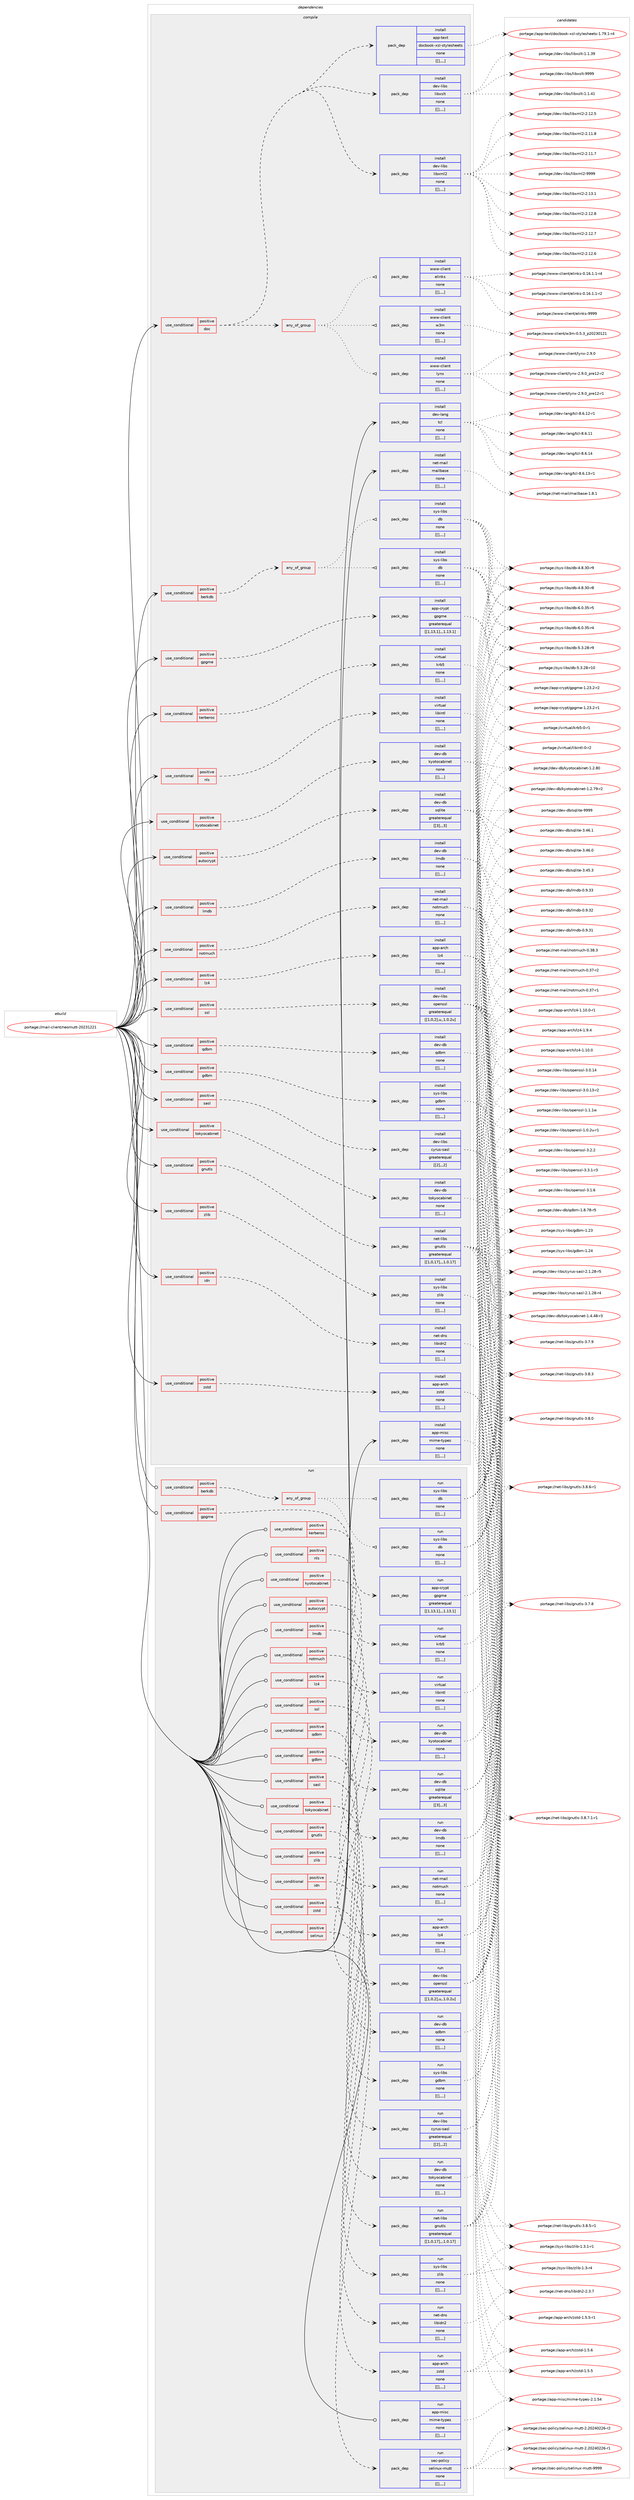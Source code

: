 digraph prolog {

# *************
# Graph options
# *************

newrank=true;
concentrate=true;
compound=true;
graph [rankdir=LR,fontname=Helvetica,fontsize=10,ranksep=1.5];#, ranksep=2.5, nodesep=0.2];
edge  [arrowhead=vee];
node  [fontname=Helvetica,fontsize=10];

# **********
# The ebuild
# **********

subgraph cluster_leftcol {
color=gray;
label=<<i>ebuild</i>>;
id [label="portage://mail-client/neomutt-20231221", color=red, width=4, href="../mail-client/neomutt-20231221.svg"];
}

# ****************
# The dependencies
# ****************

subgraph cluster_midcol {
color=gray;
label=<<i>dependencies</i>>;
subgraph cluster_compile {
fillcolor="#eeeeee";
style=filled;
label=<<i>compile</i>>;
subgraph cond72073 {
dependency290418 [label=<<TABLE BORDER="0" CELLBORDER="1" CELLSPACING="0" CELLPADDING="4"><TR><TD ROWSPAN="3" CELLPADDING="10">use_conditional</TD></TR><TR><TD>positive</TD></TR><TR><TD>autocrypt</TD></TR></TABLE>>, shape=none, color=red];
subgraph pack215955 {
dependency290419 [label=<<TABLE BORDER="0" CELLBORDER="1" CELLSPACING="0" CELLPADDING="4" WIDTH="220"><TR><TD ROWSPAN="6" CELLPADDING="30">pack_dep</TD></TR><TR><TD WIDTH="110">install</TD></TR><TR><TD>dev-db</TD></TR><TR><TD>sqlite</TD></TR><TR><TD>greaterequal</TD></TR><TR><TD>[[3],,,3]</TD></TR></TABLE>>, shape=none, color=blue];
}
dependency290418:e -> dependency290419:w [weight=20,style="dashed",arrowhead="vee"];
}
id:e -> dependency290418:w [weight=20,style="solid",arrowhead="vee"];
subgraph cond72074 {
dependency290420 [label=<<TABLE BORDER="0" CELLBORDER="1" CELLSPACING="0" CELLPADDING="4"><TR><TD ROWSPAN="3" CELLPADDING="10">use_conditional</TD></TR><TR><TD>positive</TD></TR><TR><TD>berkdb</TD></TR></TABLE>>, shape=none, color=red];
subgraph any2228 {
dependency290421 [label=<<TABLE BORDER="0" CELLBORDER="1" CELLSPACING="0" CELLPADDING="4"><TR><TD CELLPADDING="10">any_of_group</TD></TR></TABLE>>, shape=none, color=red];subgraph pack215956 {
dependency290422 [label=<<TABLE BORDER="0" CELLBORDER="1" CELLSPACING="0" CELLPADDING="4" WIDTH="220"><TR><TD ROWSPAN="6" CELLPADDING="30">pack_dep</TD></TR><TR><TD WIDTH="110">install</TD></TR><TR><TD>sys-libs</TD></TR><TR><TD>db</TD></TR><TR><TD>none</TD></TR><TR><TD>[[],,,,]</TD></TR></TABLE>>, shape=none, color=blue];
}
dependency290421:e -> dependency290422:w [weight=20,style="dotted",arrowhead="oinv"];
subgraph pack215957 {
dependency290423 [label=<<TABLE BORDER="0" CELLBORDER="1" CELLSPACING="0" CELLPADDING="4" WIDTH="220"><TR><TD ROWSPAN="6" CELLPADDING="30">pack_dep</TD></TR><TR><TD WIDTH="110">install</TD></TR><TR><TD>sys-libs</TD></TR><TR><TD>db</TD></TR><TR><TD>none</TD></TR><TR><TD>[[],,,,]</TD></TR></TABLE>>, shape=none, color=blue];
}
dependency290421:e -> dependency290423:w [weight=20,style="dotted",arrowhead="oinv"];
}
dependency290420:e -> dependency290421:w [weight=20,style="dashed",arrowhead="vee"];
}
id:e -> dependency290420:w [weight=20,style="solid",arrowhead="vee"];
subgraph cond72075 {
dependency290424 [label=<<TABLE BORDER="0" CELLBORDER="1" CELLSPACING="0" CELLPADDING="4"><TR><TD ROWSPAN="3" CELLPADDING="10">use_conditional</TD></TR><TR><TD>positive</TD></TR><TR><TD>doc</TD></TR></TABLE>>, shape=none, color=red];
subgraph pack215958 {
dependency290425 [label=<<TABLE BORDER="0" CELLBORDER="1" CELLSPACING="0" CELLPADDING="4" WIDTH="220"><TR><TD ROWSPAN="6" CELLPADDING="30">pack_dep</TD></TR><TR><TD WIDTH="110">install</TD></TR><TR><TD>dev-libs</TD></TR><TR><TD>libxml2</TD></TR><TR><TD>none</TD></TR><TR><TD>[[],,,,]</TD></TR></TABLE>>, shape=none, color=blue];
}
dependency290424:e -> dependency290425:w [weight=20,style="dashed",arrowhead="vee"];
subgraph pack215959 {
dependency290426 [label=<<TABLE BORDER="0" CELLBORDER="1" CELLSPACING="0" CELLPADDING="4" WIDTH="220"><TR><TD ROWSPAN="6" CELLPADDING="30">pack_dep</TD></TR><TR><TD WIDTH="110">install</TD></TR><TR><TD>dev-libs</TD></TR><TR><TD>libxslt</TD></TR><TR><TD>none</TD></TR><TR><TD>[[],,,,]</TD></TR></TABLE>>, shape=none, color=blue];
}
dependency290424:e -> dependency290426:w [weight=20,style="dashed",arrowhead="vee"];
subgraph pack215960 {
dependency290427 [label=<<TABLE BORDER="0" CELLBORDER="1" CELLSPACING="0" CELLPADDING="4" WIDTH="220"><TR><TD ROWSPAN="6" CELLPADDING="30">pack_dep</TD></TR><TR><TD WIDTH="110">install</TD></TR><TR><TD>app-text</TD></TR><TR><TD>docbook-xsl-stylesheets</TD></TR><TR><TD>none</TD></TR><TR><TD>[[],,,,]</TD></TR></TABLE>>, shape=none, color=blue];
}
dependency290424:e -> dependency290427:w [weight=20,style="dashed",arrowhead="vee"];
subgraph any2229 {
dependency290428 [label=<<TABLE BORDER="0" CELLBORDER="1" CELLSPACING="0" CELLPADDING="4"><TR><TD CELLPADDING="10">any_of_group</TD></TR></TABLE>>, shape=none, color=red];subgraph pack215961 {
dependency290429 [label=<<TABLE BORDER="0" CELLBORDER="1" CELLSPACING="0" CELLPADDING="4" WIDTH="220"><TR><TD ROWSPAN="6" CELLPADDING="30">pack_dep</TD></TR><TR><TD WIDTH="110">install</TD></TR><TR><TD>www-client</TD></TR><TR><TD>lynx</TD></TR><TR><TD>none</TD></TR><TR><TD>[[],,,,]</TD></TR></TABLE>>, shape=none, color=blue];
}
dependency290428:e -> dependency290429:w [weight=20,style="dotted",arrowhead="oinv"];
subgraph pack215962 {
dependency290430 [label=<<TABLE BORDER="0" CELLBORDER="1" CELLSPACING="0" CELLPADDING="4" WIDTH="220"><TR><TD ROWSPAN="6" CELLPADDING="30">pack_dep</TD></TR><TR><TD WIDTH="110">install</TD></TR><TR><TD>www-client</TD></TR><TR><TD>w3m</TD></TR><TR><TD>none</TD></TR><TR><TD>[[],,,,]</TD></TR></TABLE>>, shape=none, color=blue];
}
dependency290428:e -> dependency290430:w [weight=20,style="dotted",arrowhead="oinv"];
subgraph pack215963 {
dependency290431 [label=<<TABLE BORDER="0" CELLBORDER="1" CELLSPACING="0" CELLPADDING="4" WIDTH="220"><TR><TD ROWSPAN="6" CELLPADDING="30">pack_dep</TD></TR><TR><TD WIDTH="110">install</TD></TR><TR><TD>www-client</TD></TR><TR><TD>elinks</TD></TR><TR><TD>none</TD></TR><TR><TD>[[],,,,]</TD></TR></TABLE>>, shape=none, color=blue];
}
dependency290428:e -> dependency290431:w [weight=20,style="dotted",arrowhead="oinv"];
}
dependency290424:e -> dependency290428:w [weight=20,style="dashed",arrowhead="vee"];
}
id:e -> dependency290424:w [weight=20,style="solid",arrowhead="vee"];
subgraph cond72076 {
dependency290432 [label=<<TABLE BORDER="0" CELLBORDER="1" CELLSPACING="0" CELLPADDING="4"><TR><TD ROWSPAN="3" CELLPADDING="10">use_conditional</TD></TR><TR><TD>positive</TD></TR><TR><TD>gdbm</TD></TR></TABLE>>, shape=none, color=red];
subgraph pack215964 {
dependency290433 [label=<<TABLE BORDER="0" CELLBORDER="1" CELLSPACING="0" CELLPADDING="4" WIDTH="220"><TR><TD ROWSPAN="6" CELLPADDING="30">pack_dep</TD></TR><TR><TD WIDTH="110">install</TD></TR><TR><TD>sys-libs</TD></TR><TR><TD>gdbm</TD></TR><TR><TD>none</TD></TR><TR><TD>[[],,,,]</TD></TR></TABLE>>, shape=none, color=blue];
}
dependency290432:e -> dependency290433:w [weight=20,style="dashed",arrowhead="vee"];
}
id:e -> dependency290432:w [weight=20,style="solid",arrowhead="vee"];
subgraph cond72077 {
dependency290434 [label=<<TABLE BORDER="0" CELLBORDER="1" CELLSPACING="0" CELLPADDING="4"><TR><TD ROWSPAN="3" CELLPADDING="10">use_conditional</TD></TR><TR><TD>positive</TD></TR><TR><TD>gnutls</TD></TR></TABLE>>, shape=none, color=red];
subgraph pack215965 {
dependency290435 [label=<<TABLE BORDER="0" CELLBORDER="1" CELLSPACING="0" CELLPADDING="4" WIDTH="220"><TR><TD ROWSPAN="6" CELLPADDING="30">pack_dep</TD></TR><TR><TD WIDTH="110">install</TD></TR><TR><TD>net-libs</TD></TR><TR><TD>gnutls</TD></TR><TR><TD>greaterequal</TD></TR><TR><TD>[[1,0,17],,,1.0.17]</TD></TR></TABLE>>, shape=none, color=blue];
}
dependency290434:e -> dependency290435:w [weight=20,style="dashed",arrowhead="vee"];
}
id:e -> dependency290434:w [weight=20,style="solid",arrowhead="vee"];
subgraph cond72078 {
dependency290436 [label=<<TABLE BORDER="0" CELLBORDER="1" CELLSPACING="0" CELLPADDING="4"><TR><TD ROWSPAN="3" CELLPADDING="10">use_conditional</TD></TR><TR><TD>positive</TD></TR><TR><TD>gpgme</TD></TR></TABLE>>, shape=none, color=red];
subgraph pack215966 {
dependency290437 [label=<<TABLE BORDER="0" CELLBORDER="1" CELLSPACING="0" CELLPADDING="4" WIDTH="220"><TR><TD ROWSPAN="6" CELLPADDING="30">pack_dep</TD></TR><TR><TD WIDTH="110">install</TD></TR><TR><TD>app-crypt</TD></TR><TR><TD>gpgme</TD></TR><TR><TD>greaterequal</TD></TR><TR><TD>[[1,13,1],,,1.13.1]</TD></TR></TABLE>>, shape=none, color=blue];
}
dependency290436:e -> dependency290437:w [weight=20,style="dashed",arrowhead="vee"];
}
id:e -> dependency290436:w [weight=20,style="solid",arrowhead="vee"];
subgraph cond72079 {
dependency290438 [label=<<TABLE BORDER="0" CELLBORDER="1" CELLSPACING="0" CELLPADDING="4"><TR><TD ROWSPAN="3" CELLPADDING="10">use_conditional</TD></TR><TR><TD>positive</TD></TR><TR><TD>idn</TD></TR></TABLE>>, shape=none, color=red];
subgraph pack215967 {
dependency290439 [label=<<TABLE BORDER="0" CELLBORDER="1" CELLSPACING="0" CELLPADDING="4" WIDTH="220"><TR><TD ROWSPAN="6" CELLPADDING="30">pack_dep</TD></TR><TR><TD WIDTH="110">install</TD></TR><TR><TD>net-dns</TD></TR><TR><TD>libidn2</TD></TR><TR><TD>none</TD></TR><TR><TD>[[],,,,]</TD></TR></TABLE>>, shape=none, color=blue];
}
dependency290438:e -> dependency290439:w [weight=20,style="dashed",arrowhead="vee"];
}
id:e -> dependency290438:w [weight=20,style="solid",arrowhead="vee"];
subgraph cond72080 {
dependency290440 [label=<<TABLE BORDER="0" CELLBORDER="1" CELLSPACING="0" CELLPADDING="4"><TR><TD ROWSPAN="3" CELLPADDING="10">use_conditional</TD></TR><TR><TD>positive</TD></TR><TR><TD>kerberos</TD></TR></TABLE>>, shape=none, color=red];
subgraph pack215968 {
dependency290441 [label=<<TABLE BORDER="0" CELLBORDER="1" CELLSPACING="0" CELLPADDING="4" WIDTH="220"><TR><TD ROWSPAN="6" CELLPADDING="30">pack_dep</TD></TR><TR><TD WIDTH="110">install</TD></TR><TR><TD>virtual</TD></TR><TR><TD>krb5</TD></TR><TR><TD>none</TD></TR><TR><TD>[[],,,,]</TD></TR></TABLE>>, shape=none, color=blue];
}
dependency290440:e -> dependency290441:w [weight=20,style="dashed",arrowhead="vee"];
}
id:e -> dependency290440:w [weight=20,style="solid",arrowhead="vee"];
subgraph cond72081 {
dependency290442 [label=<<TABLE BORDER="0" CELLBORDER="1" CELLSPACING="0" CELLPADDING="4"><TR><TD ROWSPAN="3" CELLPADDING="10">use_conditional</TD></TR><TR><TD>positive</TD></TR><TR><TD>kyotocabinet</TD></TR></TABLE>>, shape=none, color=red];
subgraph pack215969 {
dependency290443 [label=<<TABLE BORDER="0" CELLBORDER="1" CELLSPACING="0" CELLPADDING="4" WIDTH="220"><TR><TD ROWSPAN="6" CELLPADDING="30">pack_dep</TD></TR><TR><TD WIDTH="110">install</TD></TR><TR><TD>dev-db</TD></TR><TR><TD>kyotocabinet</TD></TR><TR><TD>none</TD></TR><TR><TD>[[],,,,]</TD></TR></TABLE>>, shape=none, color=blue];
}
dependency290442:e -> dependency290443:w [weight=20,style="dashed",arrowhead="vee"];
}
id:e -> dependency290442:w [weight=20,style="solid",arrowhead="vee"];
subgraph cond72082 {
dependency290444 [label=<<TABLE BORDER="0" CELLBORDER="1" CELLSPACING="0" CELLPADDING="4"><TR><TD ROWSPAN="3" CELLPADDING="10">use_conditional</TD></TR><TR><TD>positive</TD></TR><TR><TD>lmdb</TD></TR></TABLE>>, shape=none, color=red];
subgraph pack215970 {
dependency290445 [label=<<TABLE BORDER="0" CELLBORDER="1" CELLSPACING="0" CELLPADDING="4" WIDTH="220"><TR><TD ROWSPAN="6" CELLPADDING="30">pack_dep</TD></TR><TR><TD WIDTH="110">install</TD></TR><TR><TD>dev-db</TD></TR><TR><TD>lmdb</TD></TR><TR><TD>none</TD></TR><TR><TD>[[],,,,]</TD></TR></TABLE>>, shape=none, color=blue];
}
dependency290444:e -> dependency290445:w [weight=20,style="dashed",arrowhead="vee"];
}
id:e -> dependency290444:w [weight=20,style="solid",arrowhead="vee"];
subgraph cond72083 {
dependency290446 [label=<<TABLE BORDER="0" CELLBORDER="1" CELLSPACING="0" CELLPADDING="4"><TR><TD ROWSPAN="3" CELLPADDING="10">use_conditional</TD></TR><TR><TD>positive</TD></TR><TR><TD>lz4</TD></TR></TABLE>>, shape=none, color=red];
subgraph pack215971 {
dependency290447 [label=<<TABLE BORDER="0" CELLBORDER="1" CELLSPACING="0" CELLPADDING="4" WIDTH="220"><TR><TD ROWSPAN="6" CELLPADDING="30">pack_dep</TD></TR><TR><TD WIDTH="110">install</TD></TR><TR><TD>app-arch</TD></TR><TR><TD>lz4</TD></TR><TR><TD>none</TD></TR><TR><TD>[[],,,,]</TD></TR></TABLE>>, shape=none, color=blue];
}
dependency290446:e -> dependency290447:w [weight=20,style="dashed",arrowhead="vee"];
}
id:e -> dependency290446:w [weight=20,style="solid",arrowhead="vee"];
subgraph cond72084 {
dependency290448 [label=<<TABLE BORDER="0" CELLBORDER="1" CELLSPACING="0" CELLPADDING="4"><TR><TD ROWSPAN="3" CELLPADDING="10">use_conditional</TD></TR><TR><TD>positive</TD></TR><TR><TD>nls</TD></TR></TABLE>>, shape=none, color=red];
subgraph pack215972 {
dependency290449 [label=<<TABLE BORDER="0" CELLBORDER="1" CELLSPACING="0" CELLPADDING="4" WIDTH="220"><TR><TD ROWSPAN="6" CELLPADDING="30">pack_dep</TD></TR><TR><TD WIDTH="110">install</TD></TR><TR><TD>virtual</TD></TR><TR><TD>libintl</TD></TR><TR><TD>none</TD></TR><TR><TD>[[],,,,]</TD></TR></TABLE>>, shape=none, color=blue];
}
dependency290448:e -> dependency290449:w [weight=20,style="dashed",arrowhead="vee"];
}
id:e -> dependency290448:w [weight=20,style="solid",arrowhead="vee"];
subgraph cond72085 {
dependency290450 [label=<<TABLE BORDER="0" CELLBORDER="1" CELLSPACING="0" CELLPADDING="4"><TR><TD ROWSPAN="3" CELLPADDING="10">use_conditional</TD></TR><TR><TD>positive</TD></TR><TR><TD>notmuch</TD></TR></TABLE>>, shape=none, color=red];
subgraph pack215973 {
dependency290451 [label=<<TABLE BORDER="0" CELLBORDER="1" CELLSPACING="0" CELLPADDING="4" WIDTH="220"><TR><TD ROWSPAN="6" CELLPADDING="30">pack_dep</TD></TR><TR><TD WIDTH="110">install</TD></TR><TR><TD>net-mail</TD></TR><TR><TD>notmuch</TD></TR><TR><TD>none</TD></TR><TR><TD>[[],,,,]</TD></TR></TABLE>>, shape=none, color=blue];
}
dependency290450:e -> dependency290451:w [weight=20,style="dashed",arrowhead="vee"];
}
id:e -> dependency290450:w [weight=20,style="solid",arrowhead="vee"];
subgraph cond72086 {
dependency290452 [label=<<TABLE BORDER="0" CELLBORDER="1" CELLSPACING="0" CELLPADDING="4"><TR><TD ROWSPAN="3" CELLPADDING="10">use_conditional</TD></TR><TR><TD>positive</TD></TR><TR><TD>qdbm</TD></TR></TABLE>>, shape=none, color=red];
subgraph pack215974 {
dependency290453 [label=<<TABLE BORDER="0" CELLBORDER="1" CELLSPACING="0" CELLPADDING="4" WIDTH="220"><TR><TD ROWSPAN="6" CELLPADDING="30">pack_dep</TD></TR><TR><TD WIDTH="110">install</TD></TR><TR><TD>dev-db</TD></TR><TR><TD>qdbm</TD></TR><TR><TD>none</TD></TR><TR><TD>[[],,,,]</TD></TR></TABLE>>, shape=none, color=blue];
}
dependency290452:e -> dependency290453:w [weight=20,style="dashed",arrowhead="vee"];
}
id:e -> dependency290452:w [weight=20,style="solid",arrowhead="vee"];
subgraph cond72087 {
dependency290454 [label=<<TABLE BORDER="0" CELLBORDER="1" CELLSPACING="0" CELLPADDING="4"><TR><TD ROWSPAN="3" CELLPADDING="10">use_conditional</TD></TR><TR><TD>positive</TD></TR><TR><TD>sasl</TD></TR></TABLE>>, shape=none, color=red];
subgraph pack215975 {
dependency290455 [label=<<TABLE BORDER="0" CELLBORDER="1" CELLSPACING="0" CELLPADDING="4" WIDTH="220"><TR><TD ROWSPAN="6" CELLPADDING="30">pack_dep</TD></TR><TR><TD WIDTH="110">install</TD></TR><TR><TD>dev-libs</TD></TR><TR><TD>cyrus-sasl</TD></TR><TR><TD>greaterequal</TD></TR><TR><TD>[[2],,,2]</TD></TR></TABLE>>, shape=none, color=blue];
}
dependency290454:e -> dependency290455:w [weight=20,style="dashed",arrowhead="vee"];
}
id:e -> dependency290454:w [weight=20,style="solid",arrowhead="vee"];
subgraph cond72088 {
dependency290456 [label=<<TABLE BORDER="0" CELLBORDER="1" CELLSPACING="0" CELLPADDING="4"><TR><TD ROWSPAN="3" CELLPADDING="10">use_conditional</TD></TR><TR><TD>positive</TD></TR><TR><TD>ssl</TD></TR></TABLE>>, shape=none, color=red];
subgraph pack215976 {
dependency290457 [label=<<TABLE BORDER="0" CELLBORDER="1" CELLSPACING="0" CELLPADDING="4" WIDTH="220"><TR><TD ROWSPAN="6" CELLPADDING="30">pack_dep</TD></TR><TR><TD WIDTH="110">install</TD></TR><TR><TD>dev-libs</TD></TR><TR><TD>openssl</TD></TR><TR><TD>greaterequal</TD></TR><TR><TD>[[1,0,2],u,,1.0.2u]</TD></TR></TABLE>>, shape=none, color=blue];
}
dependency290456:e -> dependency290457:w [weight=20,style="dashed",arrowhead="vee"];
}
id:e -> dependency290456:w [weight=20,style="solid",arrowhead="vee"];
subgraph cond72089 {
dependency290458 [label=<<TABLE BORDER="0" CELLBORDER="1" CELLSPACING="0" CELLPADDING="4"><TR><TD ROWSPAN="3" CELLPADDING="10">use_conditional</TD></TR><TR><TD>positive</TD></TR><TR><TD>tokyocabinet</TD></TR></TABLE>>, shape=none, color=red];
subgraph pack215977 {
dependency290459 [label=<<TABLE BORDER="0" CELLBORDER="1" CELLSPACING="0" CELLPADDING="4" WIDTH="220"><TR><TD ROWSPAN="6" CELLPADDING="30">pack_dep</TD></TR><TR><TD WIDTH="110">install</TD></TR><TR><TD>dev-db</TD></TR><TR><TD>tokyocabinet</TD></TR><TR><TD>none</TD></TR><TR><TD>[[],,,,]</TD></TR></TABLE>>, shape=none, color=blue];
}
dependency290458:e -> dependency290459:w [weight=20,style="dashed",arrowhead="vee"];
}
id:e -> dependency290458:w [weight=20,style="solid",arrowhead="vee"];
subgraph cond72090 {
dependency290460 [label=<<TABLE BORDER="0" CELLBORDER="1" CELLSPACING="0" CELLPADDING="4"><TR><TD ROWSPAN="3" CELLPADDING="10">use_conditional</TD></TR><TR><TD>positive</TD></TR><TR><TD>zlib</TD></TR></TABLE>>, shape=none, color=red];
subgraph pack215978 {
dependency290461 [label=<<TABLE BORDER="0" CELLBORDER="1" CELLSPACING="0" CELLPADDING="4" WIDTH="220"><TR><TD ROWSPAN="6" CELLPADDING="30">pack_dep</TD></TR><TR><TD WIDTH="110">install</TD></TR><TR><TD>sys-libs</TD></TR><TR><TD>zlib</TD></TR><TR><TD>none</TD></TR><TR><TD>[[],,,,]</TD></TR></TABLE>>, shape=none, color=blue];
}
dependency290460:e -> dependency290461:w [weight=20,style="dashed",arrowhead="vee"];
}
id:e -> dependency290460:w [weight=20,style="solid",arrowhead="vee"];
subgraph cond72091 {
dependency290462 [label=<<TABLE BORDER="0" CELLBORDER="1" CELLSPACING="0" CELLPADDING="4"><TR><TD ROWSPAN="3" CELLPADDING="10">use_conditional</TD></TR><TR><TD>positive</TD></TR><TR><TD>zstd</TD></TR></TABLE>>, shape=none, color=red];
subgraph pack215979 {
dependency290463 [label=<<TABLE BORDER="0" CELLBORDER="1" CELLSPACING="0" CELLPADDING="4" WIDTH="220"><TR><TD ROWSPAN="6" CELLPADDING="30">pack_dep</TD></TR><TR><TD WIDTH="110">install</TD></TR><TR><TD>app-arch</TD></TR><TR><TD>zstd</TD></TR><TR><TD>none</TD></TR><TR><TD>[[],,,,]</TD></TR></TABLE>>, shape=none, color=blue];
}
dependency290462:e -> dependency290463:w [weight=20,style="dashed",arrowhead="vee"];
}
id:e -> dependency290462:w [weight=20,style="solid",arrowhead="vee"];
subgraph pack215980 {
dependency290464 [label=<<TABLE BORDER="0" CELLBORDER="1" CELLSPACING="0" CELLPADDING="4" WIDTH="220"><TR><TD ROWSPAN="6" CELLPADDING="30">pack_dep</TD></TR><TR><TD WIDTH="110">install</TD></TR><TR><TD>app-misc</TD></TR><TR><TD>mime-types</TD></TR><TR><TD>none</TD></TR><TR><TD>[[],,,,]</TD></TR></TABLE>>, shape=none, color=blue];
}
id:e -> dependency290464:w [weight=20,style="solid",arrowhead="vee"];
subgraph pack215981 {
dependency290465 [label=<<TABLE BORDER="0" CELLBORDER="1" CELLSPACING="0" CELLPADDING="4" WIDTH="220"><TR><TD ROWSPAN="6" CELLPADDING="30">pack_dep</TD></TR><TR><TD WIDTH="110">install</TD></TR><TR><TD>dev-lang</TD></TR><TR><TD>tcl</TD></TR><TR><TD>none</TD></TR><TR><TD>[[],,,,]</TD></TR></TABLE>>, shape=none, color=blue];
}
id:e -> dependency290465:w [weight=20,style="solid",arrowhead="vee"];
subgraph pack215982 {
dependency290466 [label=<<TABLE BORDER="0" CELLBORDER="1" CELLSPACING="0" CELLPADDING="4" WIDTH="220"><TR><TD ROWSPAN="6" CELLPADDING="30">pack_dep</TD></TR><TR><TD WIDTH="110">install</TD></TR><TR><TD>net-mail</TD></TR><TR><TD>mailbase</TD></TR><TR><TD>none</TD></TR><TR><TD>[[],,,,]</TD></TR></TABLE>>, shape=none, color=blue];
}
id:e -> dependency290466:w [weight=20,style="solid",arrowhead="vee"];
}
subgraph cluster_compileandrun {
fillcolor="#eeeeee";
style=filled;
label=<<i>compile and run</i>>;
}
subgraph cluster_run {
fillcolor="#eeeeee";
style=filled;
label=<<i>run</i>>;
subgraph cond72092 {
dependency290467 [label=<<TABLE BORDER="0" CELLBORDER="1" CELLSPACING="0" CELLPADDING="4"><TR><TD ROWSPAN="3" CELLPADDING="10">use_conditional</TD></TR><TR><TD>positive</TD></TR><TR><TD>autocrypt</TD></TR></TABLE>>, shape=none, color=red];
subgraph pack215983 {
dependency290468 [label=<<TABLE BORDER="0" CELLBORDER="1" CELLSPACING="0" CELLPADDING="4" WIDTH="220"><TR><TD ROWSPAN="6" CELLPADDING="30">pack_dep</TD></TR><TR><TD WIDTH="110">run</TD></TR><TR><TD>dev-db</TD></TR><TR><TD>sqlite</TD></TR><TR><TD>greaterequal</TD></TR><TR><TD>[[3],,,3]</TD></TR></TABLE>>, shape=none, color=blue];
}
dependency290467:e -> dependency290468:w [weight=20,style="dashed",arrowhead="vee"];
}
id:e -> dependency290467:w [weight=20,style="solid",arrowhead="odot"];
subgraph cond72093 {
dependency290469 [label=<<TABLE BORDER="0" CELLBORDER="1" CELLSPACING="0" CELLPADDING="4"><TR><TD ROWSPAN="3" CELLPADDING="10">use_conditional</TD></TR><TR><TD>positive</TD></TR><TR><TD>berkdb</TD></TR></TABLE>>, shape=none, color=red];
subgraph any2230 {
dependency290470 [label=<<TABLE BORDER="0" CELLBORDER="1" CELLSPACING="0" CELLPADDING="4"><TR><TD CELLPADDING="10">any_of_group</TD></TR></TABLE>>, shape=none, color=red];subgraph pack215984 {
dependency290471 [label=<<TABLE BORDER="0" CELLBORDER="1" CELLSPACING="0" CELLPADDING="4" WIDTH="220"><TR><TD ROWSPAN="6" CELLPADDING="30">pack_dep</TD></TR><TR><TD WIDTH="110">run</TD></TR><TR><TD>sys-libs</TD></TR><TR><TD>db</TD></TR><TR><TD>none</TD></TR><TR><TD>[[],,,,]</TD></TR></TABLE>>, shape=none, color=blue];
}
dependency290470:e -> dependency290471:w [weight=20,style="dotted",arrowhead="oinv"];
subgraph pack215985 {
dependency290472 [label=<<TABLE BORDER="0" CELLBORDER="1" CELLSPACING="0" CELLPADDING="4" WIDTH="220"><TR><TD ROWSPAN="6" CELLPADDING="30">pack_dep</TD></TR><TR><TD WIDTH="110">run</TD></TR><TR><TD>sys-libs</TD></TR><TR><TD>db</TD></TR><TR><TD>none</TD></TR><TR><TD>[[],,,,]</TD></TR></TABLE>>, shape=none, color=blue];
}
dependency290470:e -> dependency290472:w [weight=20,style="dotted",arrowhead="oinv"];
}
dependency290469:e -> dependency290470:w [weight=20,style="dashed",arrowhead="vee"];
}
id:e -> dependency290469:w [weight=20,style="solid",arrowhead="odot"];
subgraph cond72094 {
dependency290473 [label=<<TABLE BORDER="0" CELLBORDER="1" CELLSPACING="0" CELLPADDING="4"><TR><TD ROWSPAN="3" CELLPADDING="10">use_conditional</TD></TR><TR><TD>positive</TD></TR><TR><TD>gdbm</TD></TR></TABLE>>, shape=none, color=red];
subgraph pack215986 {
dependency290474 [label=<<TABLE BORDER="0" CELLBORDER="1" CELLSPACING="0" CELLPADDING="4" WIDTH="220"><TR><TD ROWSPAN="6" CELLPADDING="30">pack_dep</TD></TR><TR><TD WIDTH="110">run</TD></TR><TR><TD>sys-libs</TD></TR><TR><TD>gdbm</TD></TR><TR><TD>none</TD></TR><TR><TD>[[],,,,]</TD></TR></TABLE>>, shape=none, color=blue];
}
dependency290473:e -> dependency290474:w [weight=20,style="dashed",arrowhead="vee"];
}
id:e -> dependency290473:w [weight=20,style="solid",arrowhead="odot"];
subgraph cond72095 {
dependency290475 [label=<<TABLE BORDER="0" CELLBORDER="1" CELLSPACING="0" CELLPADDING="4"><TR><TD ROWSPAN="3" CELLPADDING="10">use_conditional</TD></TR><TR><TD>positive</TD></TR><TR><TD>gnutls</TD></TR></TABLE>>, shape=none, color=red];
subgraph pack215987 {
dependency290476 [label=<<TABLE BORDER="0" CELLBORDER="1" CELLSPACING="0" CELLPADDING="4" WIDTH="220"><TR><TD ROWSPAN="6" CELLPADDING="30">pack_dep</TD></TR><TR><TD WIDTH="110">run</TD></TR><TR><TD>net-libs</TD></TR><TR><TD>gnutls</TD></TR><TR><TD>greaterequal</TD></TR><TR><TD>[[1,0,17],,,1.0.17]</TD></TR></TABLE>>, shape=none, color=blue];
}
dependency290475:e -> dependency290476:w [weight=20,style="dashed",arrowhead="vee"];
}
id:e -> dependency290475:w [weight=20,style="solid",arrowhead="odot"];
subgraph cond72096 {
dependency290477 [label=<<TABLE BORDER="0" CELLBORDER="1" CELLSPACING="0" CELLPADDING="4"><TR><TD ROWSPAN="3" CELLPADDING="10">use_conditional</TD></TR><TR><TD>positive</TD></TR><TR><TD>gpgme</TD></TR></TABLE>>, shape=none, color=red];
subgraph pack215988 {
dependency290478 [label=<<TABLE BORDER="0" CELLBORDER="1" CELLSPACING="0" CELLPADDING="4" WIDTH="220"><TR><TD ROWSPAN="6" CELLPADDING="30">pack_dep</TD></TR><TR><TD WIDTH="110">run</TD></TR><TR><TD>app-crypt</TD></TR><TR><TD>gpgme</TD></TR><TR><TD>greaterequal</TD></TR><TR><TD>[[1,13,1],,,1.13.1]</TD></TR></TABLE>>, shape=none, color=blue];
}
dependency290477:e -> dependency290478:w [weight=20,style="dashed",arrowhead="vee"];
}
id:e -> dependency290477:w [weight=20,style="solid",arrowhead="odot"];
subgraph cond72097 {
dependency290479 [label=<<TABLE BORDER="0" CELLBORDER="1" CELLSPACING="0" CELLPADDING="4"><TR><TD ROWSPAN="3" CELLPADDING="10">use_conditional</TD></TR><TR><TD>positive</TD></TR><TR><TD>idn</TD></TR></TABLE>>, shape=none, color=red];
subgraph pack215989 {
dependency290480 [label=<<TABLE BORDER="0" CELLBORDER="1" CELLSPACING="0" CELLPADDING="4" WIDTH="220"><TR><TD ROWSPAN="6" CELLPADDING="30">pack_dep</TD></TR><TR><TD WIDTH="110">run</TD></TR><TR><TD>net-dns</TD></TR><TR><TD>libidn2</TD></TR><TR><TD>none</TD></TR><TR><TD>[[],,,,]</TD></TR></TABLE>>, shape=none, color=blue];
}
dependency290479:e -> dependency290480:w [weight=20,style="dashed",arrowhead="vee"];
}
id:e -> dependency290479:w [weight=20,style="solid",arrowhead="odot"];
subgraph cond72098 {
dependency290481 [label=<<TABLE BORDER="0" CELLBORDER="1" CELLSPACING="0" CELLPADDING="4"><TR><TD ROWSPAN="3" CELLPADDING="10">use_conditional</TD></TR><TR><TD>positive</TD></TR><TR><TD>kerberos</TD></TR></TABLE>>, shape=none, color=red];
subgraph pack215990 {
dependency290482 [label=<<TABLE BORDER="0" CELLBORDER="1" CELLSPACING="0" CELLPADDING="4" WIDTH="220"><TR><TD ROWSPAN="6" CELLPADDING="30">pack_dep</TD></TR><TR><TD WIDTH="110">run</TD></TR><TR><TD>virtual</TD></TR><TR><TD>krb5</TD></TR><TR><TD>none</TD></TR><TR><TD>[[],,,,]</TD></TR></TABLE>>, shape=none, color=blue];
}
dependency290481:e -> dependency290482:w [weight=20,style="dashed",arrowhead="vee"];
}
id:e -> dependency290481:w [weight=20,style="solid",arrowhead="odot"];
subgraph cond72099 {
dependency290483 [label=<<TABLE BORDER="0" CELLBORDER="1" CELLSPACING="0" CELLPADDING="4"><TR><TD ROWSPAN="3" CELLPADDING="10">use_conditional</TD></TR><TR><TD>positive</TD></TR><TR><TD>kyotocabinet</TD></TR></TABLE>>, shape=none, color=red];
subgraph pack215991 {
dependency290484 [label=<<TABLE BORDER="0" CELLBORDER="1" CELLSPACING="0" CELLPADDING="4" WIDTH="220"><TR><TD ROWSPAN="6" CELLPADDING="30">pack_dep</TD></TR><TR><TD WIDTH="110">run</TD></TR><TR><TD>dev-db</TD></TR><TR><TD>kyotocabinet</TD></TR><TR><TD>none</TD></TR><TR><TD>[[],,,,]</TD></TR></TABLE>>, shape=none, color=blue];
}
dependency290483:e -> dependency290484:w [weight=20,style="dashed",arrowhead="vee"];
}
id:e -> dependency290483:w [weight=20,style="solid",arrowhead="odot"];
subgraph cond72100 {
dependency290485 [label=<<TABLE BORDER="0" CELLBORDER="1" CELLSPACING="0" CELLPADDING="4"><TR><TD ROWSPAN="3" CELLPADDING="10">use_conditional</TD></TR><TR><TD>positive</TD></TR><TR><TD>lmdb</TD></TR></TABLE>>, shape=none, color=red];
subgraph pack215992 {
dependency290486 [label=<<TABLE BORDER="0" CELLBORDER="1" CELLSPACING="0" CELLPADDING="4" WIDTH="220"><TR><TD ROWSPAN="6" CELLPADDING="30">pack_dep</TD></TR><TR><TD WIDTH="110">run</TD></TR><TR><TD>dev-db</TD></TR><TR><TD>lmdb</TD></TR><TR><TD>none</TD></TR><TR><TD>[[],,,,]</TD></TR></TABLE>>, shape=none, color=blue];
}
dependency290485:e -> dependency290486:w [weight=20,style="dashed",arrowhead="vee"];
}
id:e -> dependency290485:w [weight=20,style="solid",arrowhead="odot"];
subgraph cond72101 {
dependency290487 [label=<<TABLE BORDER="0" CELLBORDER="1" CELLSPACING="0" CELLPADDING="4"><TR><TD ROWSPAN="3" CELLPADDING="10">use_conditional</TD></TR><TR><TD>positive</TD></TR><TR><TD>lz4</TD></TR></TABLE>>, shape=none, color=red];
subgraph pack215993 {
dependency290488 [label=<<TABLE BORDER="0" CELLBORDER="1" CELLSPACING="0" CELLPADDING="4" WIDTH="220"><TR><TD ROWSPAN="6" CELLPADDING="30">pack_dep</TD></TR><TR><TD WIDTH="110">run</TD></TR><TR><TD>app-arch</TD></TR><TR><TD>lz4</TD></TR><TR><TD>none</TD></TR><TR><TD>[[],,,,]</TD></TR></TABLE>>, shape=none, color=blue];
}
dependency290487:e -> dependency290488:w [weight=20,style="dashed",arrowhead="vee"];
}
id:e -> dependency290487:w [weight=20,style="solid",arrowhead="odot"];
subgraph cond72102 {
dependency290489 [label=<<TABLE BORDER="0" CELLBORDER="1" CELLSPACING="0" CELLPADDING="4"><TR><TD ROWSPAN="3" CELLPADDING="10">use_conditional</TD></TR><TR><TD>positive</TD></TR><TR><TD>nls</TD></TR></TABLE>>, shape=none, color=red];
subgraph pack215994 {
dependency290490 [label=<<TABLE BORDER="0" CELLBORDER="1" CELLSPACING="0" CELLPADDING="4" WIDTH="220"><TR><TD ROWSPAN="6" CELLPADDING="30">pack_dep</TD></TR><TR><TD WIDTH="110">run</TD></TR><TR><TD>virtual</TD></TR><TR><TD>libintl</TD></TR><TR><TD>none</TD></TR><TR><TD>[[],,,,]</TD></TR></TABLE>>, shape=none, color=blue];
}
dependency290489:e -> dependency290490:w [weight=20,style="dashed",arrowhead="vee"];
}
id:e -> dependency290489:w [weight=20,style="solid",arrowhead="odot"];
subgraph cond72103 {
dependency290491 [label=<<TABLE BORDER="0" CELLBORDER="1" CELLSPACING="0" CELLPADDING="4"><TR><TD ROWSPAN="3" CELLPADDING="10">use_conditional</TD></TR><TR><TD>positive</TD></TR><TR><TD>notmuch</TD></TR></TABLE>>, shape=none, color=red];
subgraph pack215995 {
dependency290492 [label=<<TABLE BORDER="0" CELLBORDER="1" CELLSPACING="0" CELLPADDING="4" WIDTH="220"><TR><TD ROWSPAN="6" CELLPADDING="30">pack_dep</TD></TR><TR><TD WIDTH="110">run</TD></TR><TR><TD>net-mail</TD></TR><TR><TD>notmuch</TD></TR><TR><TD>none</TD></TR><TR><TD>[[],,,,]</TD></TR></TABLE>>, shape=none, color=blue];
}
dependency290491:e -> dependency290492:w [weight=20,style="dashed",arrowhead="vee"];
}
id:e -> dependency290491:w [weight=20,style="solid",arrowhead="odot"];
subgraph cond72104 {
dependency290493 [label=<<TABLE BORDER="0" CELLBORDER="1" CELLSPACING="0" CELLPADDING="4"><TR><TD ROWSPAN="3" CELLPADDING="10">use_conditional</TD></TR><TR><TD>positive</TD></TR><TR><TD>qdbm</TD></TR></TABLE>>, shape=none, color=red];
subgraph pack215996 {
dependency290494 [label=<<TABLE BORDER="0" CELLBORDER="1" CELLSPACING="0" CELLPADDING="4" WIDTH="220"><TR><TD ROWSPAN="6" CELLPADDING="30">pack_dep</TD></TR><TR><TD WIDTH="110">run</TD></TR><TR><TD>dev-db</TD></TR><TR><TD>qdbm</TD></TR><TR><TD>none</TD></TR><TR><TD>[[],,,,]</TD></TR></TABLE>>, shape=none, color=blue];
}
dependency290493:e -> dependency290494:w [weight=20,style="dashed",arrowhead="vee"];
}
id:e -> dependency290493:w [weight=20,style="solid",arrowhead="odot"];
subgraph cond72105 {
dependency290495 [label=<<TABLE BORDER="0" CELLBORDER="1" CELLSPACING="0" CELLPADDING="4"><TR><TD ROWSPAN="3" CELLPADDING="10">use_conditional</TD></TR><TR><TD>positive</TD></TR><TR><TD>sasl</TD></TR></TABLE>>, shape=none, color=red];
subgraph pack215997 {
dependency290496 [label=<<TABLE BORDER="0" CELLBORDER="1" CELLSPACING="0" CELLPADDING="4" WIDTH="220"><TR><TD ROWSPAN="6" CELLPADDING="30">pack_dep</TD></TR><TR><TD WIDTH="110">run</TD></TR><TR><TD>dev-libs</TD></TR><TR><TD>cyrus-sasl</TD></TR><TR><TD>greaterequal</TD></TR><TR><TD>[[2],,,2]</TD></TR></TABLE>>, shape=none, color=blue];
}
dependency290495:e -> dependency290496:w [weight=20,style="dashed",arrowhead="vee"];
}
id:e -> dependency290495:w [weight=20,style="solid",arrowhead="odot"];
subgraph cond72106 {
dependency290497 [label=<<TABLE BORDER="0" CELLBORDER="1" CELLSPACING="0" CELLPADDING="4"><TR><TD ROWSPAN="3" CELLPADDING="10">use_conditional</TD></TR><TR><TD>positive</TD></TR><TR><TD>selinux</TD></TR></TABLE>>, shape=none, color=red];
subgraph pack215998 {
dependency290498 [label=<<TABLE BORDER="0" CELLBORDER="1" CELLSPACING="0" CELLPADDING="4" WIDTH="220"><TR><TD ROWSPAN="6" CELLPADDING="30">pack_dep</TD></TR><TR><TD WIDTH="110">run</TD></TR><TR><TD>sec-policy</TD></TR><TR><TD>selinux-mutt</TD></TR><TR><TD>none</TD></TR><TR><TD>[[],,,,]</TD></TR></TABLE>>, shape=none, color=blue];
}
dependency290497:e -> dependency290498:w [weight=20,style="dashed",arrowhead="vee"];
}
id:e -> dependency290497:w [weight=20,style="solid",arrowhead="odot"];
subgraph cond72107 {
dependency290499 [label=<<TABLE BORDER="0" CELLBORDER="1" CELLSPACING="0" CELLPADDING="4"><TR><TD ROWSPAN="3" CELLPADDING="10">use_conditional</TD></TR><TR><TD>positive</TD></TR><TR><TD>ssl</TD></TR></TABLE>>, shape=none, color=red];
subgraph pack215999 {
dependency290500 [label=<<TABLE BORDER="0" CELLBORDER="1" CELLSPACING="0" CELLPADDING="4" WIDTH="220"><TR><TD ROWSPAN="6" CELLPADDING="30">pack_dep</TD></TR><TR><TD WIDTH="110">run</TD></TR><TR><TD>dev-libs</TD></TR><TR><TD>openssl</TD></TR><TR><TD>greaterequal</TD></TR><TR><TD>[[1,0,2],u,,1.0.2u]</TD></TR></TABLE>>, shape=none, color=blue];
}
dependency290499:e -> dependency290500:w [weight=20,style="dashed",arrowhead="vee"];
}
id:e -> dependency290499:w [weight=20,style="solid",arrowhead="odot"];
subgraph cond72108 {
dependency290501 [label=<<TABLE BORDER="0" CELLBORDER="1" CELLSPACING="0" CELLPADDING="4"><TR><TD ROWSPAN="3" CELLPADDING="10">use_conditional</TD></TR><TR><TD>positive</TD></TR><TR><TD>tokyocabinet</TD></TR></TABLE>>, shape=none, color=red];
subgraph pack216000 {
dependency290502 [label=<<TABLE BORDER="0" CELLBORDER="1" CELLSPACING="0" CELLPADDING="4" WIDTH="220"><TR><TD ROWSPAN="6" CELLPADDING="30">pack_dep</TD></TR><TR><TD WIDTH="110">run</TD></TR><TR><TD>dev-db</TD></TR><TR><TD>tokyocabinet</TD></TR><TR><TD>none</TD></TR><TR><TD>[[],,,,]</TD></TR></TABLE>>, shape=none, color=blue];
}
dependency290501:e -> dependency290502:w [weight=20,style="dashed",arrowhead="vee"];
}
id:e -> dependency290501:w [weight=20,style="solid",arrowhead="odot"];
subgraph cond72109 {
dependency290503 [label=<<TABLE BORDER="0" CELLBORDER="1" CELLSPACING="0" CELLPADDING="4"><TR><TD ROWSPAN="3" CELLPADDING="10">use_conditional</TD></TR><TR><TD>positive</TD></TR><TR><TD>zlib</TD></TR></TABLE>>, shape=none, color=red];
subgraph pack216001 {
dependency290504 [label=<<TABLE BORDER="0" CELLBORDER="1" CELLSPACING="0" CELLPADDING="4" WIDTH="220"><TR><TD ROWSPAN="6" CELLPADDING="30">pack_dep</TD></TR><TR><TD WIDTH="110">run</TD></TR><TR><TD>sys-libs</TD></TR><TR><TD>zlib</TD></TR><TR><TD>none</TD></TR><TR><TD>[[],,,,]</TD></TR></TABLE>>, shape=none, color=blue];
}
dependency290503:e -> dependency290504:w [weight=20,style="dashed",arrowhead="vee"];
}
id:e -> dependency290503:w [weight=20,style="solid",arrowhead="odot"];
subgraph cond72110 {
dependency290505 [label=<<TABLE BORDER="0" CELLBORDER="1" CELLSPACING="0" CELLPADDING="4"><TR><TD ROWSPAN="3" CELLPADDING="10">use_conditional</TD></TR><TR><TD>positive</TD></TR><TR><TD>zstd</TD></TR></TABLE>>, shape=none, color=red];
subgraph pack216002 {
dependency290506 [label=<<TABLE BORDER="0" CELLBORDER="1" CELLSPACING="0" CELLPADDING="4" WIDTH="220"><TR><TD ROWSPAN="6" CELLPADDING="30">pack_dep</TD></TR><TR><TD WIDTH="110">run</TD></TR><TR><TD>app-arch</TD></TR><TR><TD>zstd</TD></TR><TR><TD>none</TD></TR><TR><TD>[[],,,,]</TD></TR></TABLE>>, shape=none, color=blue];
}
dependency290505:e -> dependency290506:w [weight=20,style="dashed",arrowhead="vee"];
}
id:e -> dependency290505:w [weight=20,style="solid",arrowhead="odot"];
subgraph pack216003 {
dependency290507 [label=<<TABLE BORDER="0" CELLBORDER="1" CELLSPACING="0" CELLPADDING="4" WIDTH="220"><TR><TD ROWSPAN="6" CELLPADDING="30">pack_dep</TD></TR><TR><TD WIDTH="110">run</TD></TR><TR><TD>app-misc</TD></TR><TR><TD>mime-types</TD></TR><TR><TD>none</TD></TR><TR><TD>[[],,,,]</TD></TR></TABLE>>, shape=none, color=blue];
}
id:e -> dependency290507:w [weight=20,style="solid",arrowhead="odot"];
}
}

# **************
# The candidates
# **************

subgraph cluster_choices {
rank=same;
color=gray;
label=<<i>candidates</i>>;

subgraph choice215955 {
color=black;
nodesep=1;
choice1001011184510098471151131081051161014557575757 [label="portage://dev-db/sqlite-9999", color=red, width=4,href="../dev-db/sqlite-9999.svg"];
choice10010111845100984711511310810511610145514652544649 [label="portage://dev-db/sqlite-3.46.1", color=red, width=4,href="../dev-db/sqlite-3.46.1.svg"];
choice10010111845100984711511310810511610145514652544648 [label="portage://dev-db/sqlite-3.46.0", color=red, width=4,href="../dev-db/sqlite-3.46.0.svg"];
choice10010111845100984711511310810511610145514652534651 [label="portage://dev-db/sqlite-3.45.3", color=red, width=4,href="../dev-db/sqlite-3.45.3.svg"];
dependency290419:e -> choice1001011184510098471151131081051161014557575757:w [style=dotted,weight="100"];
dependency290419:e -> choice10010111845100984711511310810511610145514652544649:w [style=dotted,weight="100"];
dependency290419:e -> choice10010111845100984711511310810511610145514652544648:w [style=dotted,weight="100"];
dependency290419:e -> choice10010111845100984711511310810511610145514652534651:w [style=dotted,weight="100"];
}
subgraph choice215956 {
color=black;
nodesep=1;
choice11512111545108105981154710098455446484651534511453 [label="portage://sys-libs/db-6.0.35-r5", color=red, width=4,href="../sys-libs/db-6.0.35-r5.svg"];
choice11512111545108105981154710098455446484651534511452 [label="portage://sys-libs/db-6.0.35-r4", color=red, width=4,href="../sys-libs/db-6.0.35-r4.svg"];
choice11512111545108105981154710098455346514650564511457 [label="portage://sys-libs/db-5.3.28-r9", color=red, width=4,href="../sys-libs/db-5.3.28-r9.svg"];
choice1151211154510810598115471009845534651465056451144948 [label="portage://sys-libs/db-5.3.28-r10", color=red, width=4,href="../sys-libs/db-5.3.28-r10.svg"];
choice11512111545108105981154710098455246564651484511457 [label="portage://sys-libs/db-4.8.30-r9", color=red, width=4,href="../sys-libs/db-4.8.30-r9.svg"];
choice11512111545108105981154710098455246564651484511456 [label="portage://sys-libs/db-4.8.30-r8", color=red, width=4,href="../sys-libs/db-4.8.30-r8.svg"];
dependency290422:e -> choice11512111545108105981154710098455446484651534511453:w [style=dotted,weight="100"];
dependency290422:e -> choice11512111545108105981154710098455446484651534511452:w [style=dotted,weight="100"];
dependency290422:e -> choice11512111545108105981154710098455346514650564511457:w [style=dotted,weight="100"];
dependency290422:e -> choice1151211154510810598115471009845534651465056451144948:w [style=dotted,weight="100"];
dependency290422:e -> choice11512111545108105981154710098455246564651484511457:w [style=dotted,weight="100"];
dependency290422:e -> choice11512111545108105981154710098455246564651484511456:w [style=dotted,weight="100"];
}
subgraph choice215957 {
color=black;
nodesep=1;
choice11512111545108105981154710098455446484651534511453 [label="portage://sys-libs/db-6.0.35-r5", color=red, width=4,href="../sys-libs/db-6.0.35-r5.svg"];
choice11512111545108105981154710098455446484651534511452 [label="portage://sys-libs/db-6.0.35-r4", color=red, width=4,href="../sys-libs/db-6.0.35-r4.svg"];
choice11512111545108105981154710098455346514650564511457 [label="portage://sys-libs/db-5.3.28-r9", color=red, width=4,href="../sys-libs/db-5.3.28-r9.svg"];
choice1151211154510810598115471009845534651465056451144948 [label="portage://sys-libs/db-5.3.28-r10", color=red, width=4,href="../sys-libs/db-5.3.28-r10.svg"];
choice11512111545108105981154710098455246564651484511457 [label="portage://sys-libs/db-4.8.30-r9", color=red, width=4,href="../sys-libs/db-4.8.30-r9.svg"];
choice11512111545108105981154710098455246564651484511456 [label="portage://sys-libs/db-4.8.30-r8", color=red, width=4,href="../sys-libs/db-4.8.30-r8.svg"];
dependency290423:e -> choice11512111545108105981154710098455446484651534511453:w [style=dotted,weight="100"];
dependency290423:e -> choice11512111545108105981154710098455446484651534511452:w [style=dotted,weight="100"];
dependency290423:e -> choice11512111545108105981154710098455346514650564511457:w [style=dotted,weight="100"];
dependency290423:e -> choice1151211154510810598115471009845534651465056451144948:w [style=dotted,weight="100"];
dependency290423:e -> choice11512111545108105981154710098455246564651484511457:w [style=dotted,weight="100"];
dependency290423:e -> choice11512111545108105981154710098455246564651484511456:w [style=dotted,weight="100"];
}
subgraph choice215958 {
color=black;
nodesep=1;
choice10010111845108105981154710810598120109108504557575757 [label="portage://dev-libs/libxml2-9999", color=red, width=4,href="../dev-libs/libxml2-9999.svg"];
choice100101118451081059811547108105981201091085045504649514649 [label="portage://dev-libs/libxml2-2.13.1", color=red, width=4,href="../dev-libs/libxml2-2.13.1.svg"];
choice100101118451081059811547108105981201091085045504649504656 [label="portage://dev-libs/libxml2-2.12.8", color=red, width=4,href="../dev-libs/libxml2-2.12.8.svg"];
choice100101118451081059811547108105981201091085045504649504655 [label="portage://dev-libs/libxml2-2.12.7", color=red, width=4,href="../dev-libs/libxml2-2.12.7.svg"];
choice100101118451081059811547108105981201091085045504649504654 [label="portage://dev-libs/libxml2-2.12.6", color=red, width=4,href="../dev-libs/libxml2-2.12.6.svg"];
choice100101118451081059811547108105981201091085045504649504653 [label="portage://dev-libs/libxml2-2.12.5", color=red, width=4,href="../dev-libs/libxml2-2.12.5.svg"];
choice100101118451081059811547108105981201091085045504649494656 [label="portage://dev-libs/libxml2-2.11.8", color=red, width=4,href="../dev-libs/libxml2-2.11.8.svg"];
choice100101118451081059811547108105981201091085045504649494655 [label="portage://dev-libs/libxml2-2.11.7", color=red, width=4,href="../dev-libs/libxml2-2.11.7.svg"];
dependency290425:e -> choice10010111845108105981154710810598120109108504557575757:w [style=dotted,weight="100"];
dependency290425:e -> choice100101118451081059811547108105981201091085045504649514649:w [style=dotted,weight="100"];
dependency290425:e -> choice100101118451081059811547108105981201091085045504649504656:w [style=dotted,weight="100"];
dependency290425:e -> choice100101118451081059811547108105981201091085045504649504655:w [style=dotted,weight="100"];
dependency290425:e -> choice100101118451081059811547108105981201091085045504649504654:w [style=dotted,weight="100"];
dependency290425:e -> choice100101118451081059811547108105981201091085045504649504653:w [style=dotted,weight="100"];
dependency290425:e -> choice100101118451081059811547108105981201091085045504649494656:w [style=dotted,weight="100"];
dependency290425:e -> choice100101118451081059811547108105981201091085045504649494655:w [style=dotted,weight="100"];
}
subgraph choice215959 {
color=black;
nodesep=1;
choice100101118451081059811547108105981201151081164557575757 [label="portage://dev-libs/libxslt-9999", color=red, width=4,href="../dev-libs/libxslt-9999.svg"];
choice1001011184510810598115471081059812011510811645494649465249 [label="portage://dev-libs/libxslt-1.1.41", color=red, width=4,href="../dev-libs/libxslt-1.1.41.svg"];
choice1001011184510810598115471081059812011510811645494649465157 [label="portage://dev-libs/libxslt-1.1.39", color=red, width=4,href="../dev-libs/libxslt-1.1.39.svg"];
dependency290426:e -> choice100101118451081059811547108105981201151081164557575757:w [style=dotted,weight="100"];
dependency290426:e -> choice1001011184510810598115471081059812011510811645494649465249:w [style=dotted,weight="100"];
dependency290426:e -> choice1001011184510810598115471081059812011510811645494649465157:w [style=dotted,weight="100"];
}
subgraph choice215960 {
color=black;
nodesep=1;
choice97112112451161011201164710011199981111111074512011510845115116121108101115104101101116115454946555746494511452 [label="portage://app-text/docbook-xsl-stylesheets-1.79.1-r4", color=red, width=4,href="../app-text/docbook-xsl-stylesheets-1.79.1-r4.svg"];
dependency290427:e -> choice97112112451161011201164710011199981111111074512011510845115116121108101115104101101116115454946555746494511452:w [style=dotted,weight="100"];
}
subgraph choice215961 {
color=black;
nodesep=1;
choice1191191194599108105101110116471081211101204550465746489511211410149504511450 [label="portage://www-client/lynx-2.9.0_pre12-r2", color=red, width=4,href="../www-client/lynx-2.9.0_pre12-r2.svg"];
choice1191191194599108105101110116471081211101204550465746489511211410149504511449 [label="portage://www-client/lynx-2.9.0_pre12-r1", color=red, width=4,href="../www-client/lynx-2.9.0_pre12-r1.svg"];
choice119119119459910810510111011647108121110120455046574648 [label="portage://www-client/lynx-2.9.0", color=red, width=4,href="../www-client/lynx-2.9.0.svg"];
dependency290429:e -> choice1191191194599108105101110116471081211101204550465746489511211410149504511450:w [style=dotted,weight="100"];
dependency290429:e -> choice1191191194599108105101110116471081211101204550465746489511211410149504511449:w [style=dotted,weight="100"];
dependency290429:e -> choice119119119459910810510111011647108121110120455046574648:w [style=dotted,weight="100"];
}
subgraph choice215962 {
color=black;
nodesep=1;
choice11911911945991081051011101164711951109454846534651951125048505148495049 [label="portage://www-client/w3m-0.5.3_p20230121", color=red, width=4,href="../www-client/w3m-0.5.3_p20230121.svg"];
dependency290430:e -> choice11911911945991081051011101164711951109454846534651951125048505148495049:w [style=dotted,weight="100"];
}
subgraph choice215963 {
color=black;
nodesep=1;
choice1191191194599108105101110116471011081051101071154557575757 [label="portage://www-client/elinks-9999", color=red, width=4,href="../www-client/elinks-9999.svg"];
choice1191191194599108105101110116471011081051101071154548464954464946494511452 [label="portage://www-client/elinks-0.16.1.1-r4", color=red, width=4,href="../www-client/elinks-0.16.1.1-r4.svg"];
choice1191191194599108105101110116471011081051101071154548464954464946494511450 [label="portage://www-client/elinks-0.16.1.1-r2", color=red, width=4,href="../www-client/elinks-0.16.1.1-r2.svg"];
dependency290431:e -> choice1191191194599108105101110116471011081051101071154557575757:w [style=dotted,weight="100"];
dependency290431:e -> choice1191191194599108105101110116471011081051101071154548464954464946494511452:w [style=dotted,weight="100"];
dependency290431:e -> choice1191191194599108105101110116471011081051101071154548464954464946494511450:w [style=dotted,weight="100"];
}
subgraph choice215964 {
color=black;
nodesep=1;
choice115121115451081059811547103100981094549465052 [label="portage://sys-libs/gdbm-1.24", color=red, width=4,href="../sys-libs/gdbm-1.24.svg"];
choice115121115451081059811547103100981094549465051 [label="portage://sys-libs/gdbm-1.23", color=red, width=4,href="../sys-libs/gdbm-1.23.svg"];
dependency290433:e -> choice115121115451081059811547103100981094549465052:w [style=dotted,weight="100"];
dependency290433:e -> choice115121115451081059811547103100981094549465051:w [style=dotted,weight="100"];
}
subgraph choice215965 {
color=black;
nodesep=1;
choice11010111645108105981154710311011711610811545514656465546494511449 [label="portage://net-libs/gnutls-3.8.7.1-r1", color=red, width=4,href="../net-libs/gnutls-3.8.7.1-r1.svg"];
choice1101011164510810598115471031101171161081154551465646544511449 [label="portage://net-libs/gnutls-3.8.6-r1", color=red, width=4,href="../net-libs/gnutls-3.8.6-r1.svg"];
choice1101011164510810598115471031101171161081154551465646534511449 [label="portage://net-libs/gnutls-3.8.5-r1", color=red, width=4,href="../net-libs/gnutls-3.8.5-r1.svg"];
choice110101116451081059811547103110117116108115455146564651 [label="portage://net-libs/gnutls-3.8.3", color=red, width=4,href="../net-libs/gnutls-3.8.3.svg"];
choice110101116451081059811547103110117116108115455146564648 [label="portage://net-libs/gnutls-3.8.0", color=red, width=4,href="../net-libs/gnutls-3.8.0.svg"];
choice110101116451081059811547103110117116108115455146554657 [label="portage://net-libs/gnutls-3.7.9", color=red, width=4,href="../net-libs/gnutls-3.7.9.svg"];
choice110101116451081059811547103110117116108115455146554656 [label="portage://net-libs/gnutls-3.7.8", color=red, width=4,href="../net-libs/gnutls-3.7.8.svg"];
dependency290435:e -> choice11010111645108105981154710311011711610811545514656465546494511449:w [style=dotted,weight="100"];
dependency290435:e -> choice1101011164510810598115471031101171161081154551465646544511449:w [style=dotted,weight="100"];
dependency290435:e -> choice1101011164510810598115471031101171161081154551465646534511449:w [style=dotted,weight="100"];
dependency290435:e -> choice110101116451081059811547103110117116108115455146564651:w [style=dotted,weight="100"];
dependency290435:e -> choice110101116451081059811547103110117116108115455146564648:w [style=dotted,weight="100"];
dependency290435:e -> choice110101116451081059811547103110117116108115455146554657:w [style=dotted,weight="100"];
dependency290435:e -> choice110101116451081059811547103110117116108115455146554656:w [style=dotted,weight="100"];
}
subgraph choice215966 {
color=black;
nodesep=1;
choice97112112459911412111211647103112103109101454946505146504511450 [label="portage://app-crypt/gpgme-1.23.2-r2", color=red, width=4,href="../app-crypt/gpgme-1.23.2-r2.svg"];
choice97112112459911412111211647103112103109101454946505146504511449 [label="portage://app-crypt/gpgme-1.23.2-r1", color=red, width=4,href="../app-crypt/gpgme-1.23.2-r1.svg"];
dependency290437:e -> choice97112112459911412111211647103112103109101454946505146504511450:w [style=dotted,weight="100"];
dependency290437:e -> choice97112112459911412111211647103112103109101454946505146504511449:w [style=dotted,weight="100"];
}
subgraph choice215967 {
color=black;
nodesep=1;
choice11010111645100110115471081059810510011050455046514655 [label="portage://net-dns/libidn2-2.3.7", color=red, width=4,href="../net-dns/libidn2-2.3.7.svg"];
dependency290439:e -> choice11010111645100110115471081059810510011050455046514655:w [style=dotted,weight="100"];
}
subgraph choice215968 {
color=black;
nodesep=1;
choice1181051141161179710847107114985345484511449 [label="portage://virtual/krb5-0-r1", color=red, width=4,href="../virtual/krb5-0-r1.svg"];
dependency290441:e -> choice1181051141161179710847107114985345484511449:w [style=dotted,weight="100"];
}
subgraph choice215969 {
color=black;
nodesep=1;
choice10010111845100984710712111111611199979810511010111645494650465648 [label="portage://dev-db/kyotocabinet-1.2.80", color=red, width=4,href="../dev-db/kyotocabinet-1.2.80.svg"];
choice100101118451009847107121111116111999798105110101116454946504655574511450 [label="portage://dev-db/kyotocabinet-1.2.79-r2", color=red, width=4,href="../dev-db/kyotocabinet-1.2.79-r2.svg"];
dependency290443:e -> choice10010111845100984710712111111611199979810511010111645494650465648:w [style=dotted,weight="100"];
dependency290443:e -> choice100101118451009847107121111116111999798105110101116454946504655574511450:w [style=dotted,weight="100"];
}
subgraph choice215970 {
color=black;
nodesep=1;
choice1001011184510098471081091009845484657465151 [label="portage://dev-db/lmdb-0.9.33", color=red, width=4,href="../dev-db/lmdb-0.9.33.svg"];
choice1001011184510098471081091009845484657465150 [label="portage://dev-db/lmdb-0.9.32", color=red, width=4,href="../dev-db/lmdb-0.9.32.svg"];
choice1001011184510098471081091009845484657465149 [label="portage://dev-db/lmdb-0.9.31", color=red, width=4,href="../dev-db/lmdb-0.9.31.svg"];
dependency290445:e -> choice1001011184510098471081091009845484657465151:w [style=dotted,weight="100"];
dependency290445:e -> choice1001011184510098471081091009845484657465150:w [style=dotted,weight="100"];
dependency290445:e -> choice1001011184510098471081091009845484657465149:w [style=dotted,weight="100"];
}
subgraph choice215971 {
color=black;
nodesep=1;
choice971121124597114991044710812252454946494846484511449 [label="portage://app-arch/lz4-1.10.0-r1", color=red, width=4,href="../app-arch/lz4-1.10.0-r1.svg"];
choice97112112459711499104471081225245494649484648 [label="portage://app-arch/lz4-1.10.0", color=red, width=4,href="../app-arch/lz4-1.10.0.svg"];
choice971121124597114991044710812252454946574652 [label="portage://app-arch/lz4-1.9.4", color=red, width=4,href="../app-arch/lz4-1.9.4.svg"];
dependency290447:e -> choice971121124597114991044710812252454946494846484511449:w [style=dotted,weight="100"];
dependency290447:e -> choice97112112459711499104471081225245494649484648:w [style=dotted,weight="100"];
dependency290447:e -> choice971121124597114991044710812252454946574652:w [style=dotted,weight="100"];
}
subgraph choice215972 {
color=black;
nodesep=1;
choice11810511411611797108471081059810511011610845484511450 [label="portage://virtual/libintl-0-r2", color=red, width=4,href="../virtual/libintl-0-r2.svg"];
dependency290449:e -> choice11810511411611797108471081059810511011610845484511450:w [style=dotted,weight="100"];
}
subgraph choice215973 {
color=black;
nodesep=1;
choice1101011164510997105108471101111161091179910445484651564651 [label="portage://net-mail/notmuch-0.38.3", color=red, width=4,href="../net-mail/notmuch-0.38.3.svg"];
choice1101011164510997105108471101111161091179910445484651554511450 [label="portage://net-mail/notmuch-0.37-r2", color=red, width=4,href="../net-mail/notmuch-0.37-r2.svg"];
choice1101011164510997105108471101111161091179910445484651554511449 [label="portage://net-mail/notmuch-0.37-r1", color=red, width=4,href="../net-mail/notmuch-0.37-r1.svg"];
dependency290451:e -> choice1101011164510997105108471101111161091179910445484651564651:w [style=dotted,weight="100"];
dependency290451:e -> choice1101011164510997105108471101111161091179910445484651554511450:w [style=dotted,weight="100"];
dependency290451:e -> choice1101011164510997105108471101111161091179910445484651554511449:w [style=dotted,weight="100"];
}
subgraph choice215974 {
color=black;
nodesep=1;
choice10010111845100984711310098109454946564655564511453 [label="portage://dev-db/qdbm-1.8.78-r5", color=red, width=4,href="../dev-db/qdbm-1.8.78-r5.svg"];
dependency290453:e -> choice10010111845100984711310098109454946564655564511453:w [style=dotted,weight="100"];
}
subgraph choice215975 {
color=black;
nodesep=1;
choice100101118451081059811547991211141171154511597115108455046494650564511453 [label="portage://dev-libs/cyrus-sasl-2.1.28-r5", color=red, width=4,href="../dev-libs/cyrus-sasl-2.1.28-r5.svg"];
choice100101118451081059811547991211141171154511597115108455046494650564511452 [label="portage://dev-libs/cyrus-sasl-2.1.28-r4", color=red, width=4,href="../dev-libs/cyrus-sasl-2.1.28-r4.svg"];
dependency290455:e -> choice100101118451081059811547991211141171154511597115108455046494650564511453:w [style=dotted,weight="100"];
dependency290455:e -> choice100101118451081059811547991211141171154511597115108455046494650564511452:w [style=dotted,weight="100"];
}
subgraph choice215976 {
color=black;
nodesep=1;
choice1001011184510810598115471111121011101151151084551465146494511451 [label="portage://dev-libs/openssl-3.3.1-r3", color=red, width=4,href="../dev-libs/openssl-3.3.1-r3.svg"];
choice100101118451081059811547111112101110115115108455146504650 [label="portage://dev-libs/openssl-3.2.2", color=red, width=4,href="../dev-libs/openssl-3.2.2.svg"];
choice100101118451081059811547111112101110115115108455146494654 [label="portage://dev-libs/openssl-3.1.6", color=red, width=4,href="../dev-libs/openssl-3.1.6.svg"];
choice10010111845108105981154711111210111011511510845514648464952 [label="portage://dev-libs/openssl-3.0.14", color=red, width=4,href="../dev-libs/openssl-3.0.14.svg"];
choice100101118451081059811547111112101110115115108455146484649514511450 [label="portage://dev-libs/openssl-3.0.13-r2", color=red, width=4,href="../dev-libs/openssl-3.0.13-r2.svg"];
choice100101118451081059811547111112101110115115108454946494649119 [label="portage://dev-libs/openssl-1.1.1w", color=red, width=4,href="../dev-libs/openssl-1.1.1w.svg"];
choice1001011184510810598115471111121011101151151084549464846501174511449 [label="portage://dev-libs/openssl-1.0.2u-r1", color=red, width=4,href="../dev-libs/openssl-1.0.2u-r1.svg"];
dependency290457:e -> choice1001011184510810598115471111121011101151151084551465146494511451:w [style=dotted,weight="100"];
dependency290457:e -> choice100101118451081059811547111112101110115115108455146504650:w [style=dotted,weight="100"];
dependency290457:e -> choice100101118451081059811547111112101110115115108455146494654:w [style=dotted,weight="100"];
dependency290457:e -> choice10010111845108105981154711111210111011511510845514648464952:w [style=dotted,weight="100"];
dependency290457:e -> choice100101118451081059811547111112101110115115108455146484649514511450:w [style=dotted,weight="100"];
dependency290457:e -> choice100101118451081059811547111112101110115115108454946494649119:w [style=dotted,weight="100"];
dependency290457:e -> choice1001011184510810598115471111121011101151151084549464846501174511449:w [style=dotted,weight="100"];
}
subgraph choice215977 {
color=black;
nodesep=1;
choice100101118451009847116111107121111999798105110101116454946524652564511451 [label="portage://dev-db/tokyocabinet-1.4.48-r3", color=red, width=4,href="../dev-db/tokyocabinet-1.4.48-r3.svg"];
dependency290459:e -> choice100101118451009847116111107121111999798105110101116454946524652564511451:w [style=dotted,weight="100"];
}
subgraph choice215978 {
color=black;
nodesep=1;
choice115121115451081059811547122108105984549465146494511449 [label="portage://sys-libs/zlib-1.3.1-r1", color=red, width=4,href="../sys-libs/zlib-1.3.1-r1.svg"];
choice11512111545108105981154712210810598454946514511452 [label="portage://sys-libs/zlib-1.3-r4", color=red, width=4,href="../sys-libs/zlib-1.3-r4.svg"];
dependency290461:e -> choice115121115451081059811547122108105984549465146494511449:w [style=dotted,weight="100"];
dependency290461:e -> choice11512111545108105981154712210810598454946514511452:w [style=dotted,weight="100"];
}
subgraph choice215979 {
color=black;
nodesep=1;
choice9711211245971149910447122115116100454946534654 [label="portage://app-arch/zstd-1.5.6", color=red, width=4,href="../app-arch/zstd-1.5.6.svg"];
choice97112112459711499104471221151161004549465346534511449 [label="portage://app-arch/zstd-1.5.5-r1", color=red, width=4,href="../app-arch/zstd-1.5.5-r1.svg"];
choice9711211245971149910447122115116100454946534653 [label="portage://app-arch/zstd-1.5.5", color=red, width=4,href="../app-arch/zstd-1.5.5.svg"];
dependency290463:e -> choice9711211245971149910447122115116100454946534654:w [style=dotted,weight="100"];
dependency290463:e -> choice97112112459711499104471221151161004549465346534511449:w [style=dotted,weight="100"];
dependency290463:e -> choice9711211245971149910447122115116100454946534653:w [style=dotted,weight="100"];
}
subgraph choice215980 {
color=black;
nodesep=1;
choice971121124510910511599471091051091014511612111210111545504649465352 [label="portage://app-misc/mime-types-2.1.54", color=red, width=4,href="../app-misc/mime-types-2.1.54.svg"];
dependency290464:e -> choice971121124510910511599471091051091014511612111210111545504649465352:w [style=dotted,weight="100"];
}
subgraph choice215981 {
color=black;
nodesep=1;
choice1001011184510897110103471169910845564654464952 [label="portage://dev-lang/tcl-8.6.14", color=red, width=4,href="../dev-lang/tcl-8.6.14.svg"];
choice10010111845108971101034711699108455646544649514511449 [label="portage://dev-lang/tcl-8.6.13-r1", color=red, width=4,href="../dev-lang/tcl-8.6.13-r1.svg"];
choice10010111845108971101034711699108455646544649504511449 [label="portage://dev-lang/tcl-8.6.12-r1", color=red, width=4,href="../dev-lang/tcl-8.6.12-r1.svg"];
choice1001011184510897110103471169910845564654464949 [label="portage://dev-lang/tcl-8.6.11", color=red, width=4,href="../dev-lang/tcl-8.6.11.svg"];
dependency290465:e -> choice1001011184510897110103471169910845564654464952:w [style=dotted,weight="100"];
dependency290465:e -> choice10010111845108971101034711699108455646544649514511449:w [style=dotted,weight="100"];
dependency290465:e -> choice10010111845108971101034711699108455646544649504511449:w [style=dotted,weight="100"];
dependency290465:e -> choice1001011184510897110103471169910845564654464949:w [style=dotted,weight="100"];
}
subgraph choice215982 {
color=black;
nodesep=1;
choice110101116451099710510847109971051089897115101454946564649 [label="portage://net-mail/mailbase-1.8.1", color=red, width=4,href="../net-mail/mailbase-1.8.1.svg"];
dependency290466:e -> choice110101116451099710510847109971051089897115101454946564649:w [style=dotted,weight="100"];
}
subgraph choice215983 {
color=black;
nodesep=1;
choice1001011184510098471151131081051161014557575757 [label="portage://dev-db/sqlite-9999", color=red, width=4,href="../dev-db/sqlite-9999.svg"];
choice10010111845100984711511310810511610145514652544649 [label="portage://dev-db/sqlite-3.46.1", color=red, width=4,href="../dev-db/sqlite-3.46.1.svg"];
choice10010111845100984711511310810511610145514652544648 [label="portage://dev-db/sqlite-3.46.0", color=red, width=4,href="../dev-db/sqlite-3.46.0.svg"];
choice10010111845100984711511310810511610145514652534651 [label="portage://dev-db/sqlite-3.45.3", color=red, width=4,href="../dev-db/sqlite-3.45.3.svg"];
dependency290468:e -> choice1001011184510098471151131081051161014557575757:w [style=dotted,weight="100"];
dependency290468:e -> choice10010111845100984711511310810511610145514652544649:w [style=dotted,weight="100"];
dependency290468:e -> choice10010111845100984711511310810511610145514652544648:w [style=dotted,weight="100"];
dependency290468:e -> choice10010111845100984711511310810511610145514652534651:w [style=dotted,weight="100"];
}
subgraph choice215984 {
color=black;
nodesep=1;
choice11512111545108105981154710098455446484651534511453 [label="portage://sys-libs/db-6.0.35-r5", color=red, width=4,href="../sys-libs/db-6.0.35-r5.svg"];
choice11512111545108105981154710098455446484651534511452 [label="portage://sys-libs/db-6.0.35-r4", color=red, width=4,href="../sys-libs/db-6.0.35-r4.svg"];
choice11512111545108105981154710098455346514650564511457 [label="portage://sys-libs/db-5.3.28-r9", color=red, width=4,href="../sys-libs/db-5.3.28-r9.svg"];
choice1151211154510810598115471009845534651465056451144948 [label="portage://sys-libs/db-5.3.28-r10", color=red, width=4,href="../sys-libs/db-5.3.28-r10.svg"];
choice11512111545108105981154710098455246564651484511457 [label="portage://sys-libs/db-4.8.30-r9", color=red, width=4,href="../sys-libs/db-4.8.30-r9.svg"];
choice11512111545108105981154710098455246564651484511456 [label="portage://sys-libs/db-4.8.30-r8", color=red, width=4,href="../sys-libs/db-4.8.30-r8.svg"];
dependency290471:e -> choice11512111545108105981154710098455446484651534511453:w [style=dotted,weight="100"];
dependency290471:e -> choice11512111545108105981154710098455446484651534511452:w [style=dotted,weight="100"];
dependency290471:e -> choice11512111545108105981154710098455346514650564511457:w [style=dotted,weight="100"];
dependency290471:e -> choice1151211154510810598115471009845534651465056451144948:w [style=dotted,weight="100"];
dependency290471:e -> choice11512111545108105981154710098455246564651484511457:w [style=dotted,weight="100"];
dependency290471:e -> choice11512111545108105981154710098455246564651484511456:w [style=dotted,weight="100"];
}
subgraph choice215985 {
color=black;
nodesep=1;
choice11512111545108105981154710098455446484651534511453 [label="portage://sys-libs/db-6.0.35-r5", color=red, width=4,href="../sys-libs/db-6.0.35-r5.svg"];
choice11512111545108105981154710098455446484651534511452 [label="portage://sys-libs/db-6.0.35-r4", color=red, width=4,href="../sys-libs/db-6.0.35-r4.svg"];
choice11512111545108105981154710098455346514650564511457 [label="portage://sys-libs/db-5.3.28-r9", color=red, width=4,href="../sys-libs/db-5.3.28-r9.svg"];
choice1151211154510810598115471009845534651465056451144948 [label="portage://sys-libs/db-5.3.28-r10", color=red, width=4,href="../sys-libs/db-5.3.28-r10.svg"];
choice11512111545108105981154710098455246564651484511457 [label="portage://sys-libs/db-4.8.30-r9", color=red, width=4,href="../sys-libs/db-4.8.30-r9.svg"];
choice11512111545108105981154710098455246564651484511456 [label="portage://sys-libs/db-4.8.30-r8", color=red, width=4,href="../sys-libs/db-4.8.30-r8.svg"];
dependency290472:e -> choice11512111545108105981154710098455446484651534511453:w [style=dotted,weight="100"];
dependency290472:e -> choice11512111545108105981154710098455446484651534511452:w [style=dotted,weight="100"];
dependency290472:e -> choice11512111545108105981154710098455346514650564511457:w [style=dotted,weight="100"];
dependency290472:e -> choice1151211154510810598115471009845534651465056451144948:w [style=dotted,weight="100"];
dependency290472:e -> choice11512111545108105981154710098455246564651484511457:w [style=dotted,weight="100"];
dependency290472:e -> choice11512111545108105981154710098455246564651484511456:w [style=dotted,weight="100"];
}
subgraph choice215986 {
color=black;
nodesep=1;
choice115121115451081059811547103100981094549465052 [label="portage://sys-libs/gdbm-1.24", color=red, width=4,href="../sys-libs/gdbm-1.24.svg"];
choice115121115451081059811547103100981094549465051 [label="portage://sys-libs/gdbm-1.23", color=red, width=4,href="../sys-libs/gdbm-1.23.svg"];
dependency290474:e -> choice115121115451081059811547103100981094549465052:w [style=dotted,weight="100"];
dependency290474:e -> choice115121115451081059811547103100981094549465051:w [style=dotted,weight="100"];
}
subgraph choice215987 {
color=black;
nodesep=1;
choice11010111645108105981154710311011711610811545514656465546494511449 [label="portage://net-libs/gnutls-3.8.7.1-r1", color=red, width=4,href="../net-libs/gnutls-3.8.7.1-r1.svg"];
choice1101011164510810598115471031101171161081154551465646544511449 [label="portage://net-libs/gnutls-3.8.6-r1", color=red, width=4,href="../net-libs/gnutls-3.8.6-r1.svg"];
choice1101011164510810598115471031101171161081154551465646534511449 [label="portage://net-libs/gnutls-3.8.5-r1", color=red, width=4,href="../net-libs/gnutls-3.8.5-r1.svg"];
choice110101116451081059811547103110117116108115455146564651 [label="portage://net-libs/gnutls-3.8.3", color=red, width=4,href="../net-libs/gnutls-3.8.3.svg"];
choice110101116451081059811547103110117116108115455146564648 [label="portage://net-libs/gnutls-3.8.0", color=red, width=4,href="../net-libs/gnutls-3.8.0.svg"];
choice110101116451081059811547103110117116108115455146554657 [label="portage://net-libs/gnutls-3.7.9", color=red, width=4,href="../net-libs/gnutls-3.7.9.svg"];
choice110101116451081059811547103110117116108115455146554656 [label="portage://net-libs/gnutls-3.7.8", color=red, width=4,href="../net-libs/gnutls-3.7.8.svg"];
dependency290476:e -> choice11010111645108105981154710311011711610811545514656465546494511449:w [style=dotted,weight="100"];
dependency290476:e -> choice1101011164510810598115471031101171161081154551465646544511449:w [style=dotted,weight="100"];
dependency290476:e -> choice1101011164510810598115471031101171161081154551465646534511449:w [style=dotted,weight="100"];
dependency290476:e -> choice110101116451081059811547103110117116108115455146564651:w [style=dotted,weight="100"];
dependency290476:e -> choice110101116451081059811547103110117116108115455146564648:w [style=dotted,weight="100"];
dependency290476:e -> choice110101116451081059811547103110117116108115455146554657:w [style=dotted,weight="100"];
dependency290476:e -> choice110101116451081059811547103110117116108115455146554656:w [style=dotted,weight="100"];
}
subgraph choice215988 {
color=black;
nodesep=1;
choice97112112459911412111211647103112103109101454946505146504511450 [label="portage://app-crypt/gpgme-1.23.2-r2", color=red, width=4,href="../app-crypt/gpgme-1.23.2-r2.svg"];
choice97112112459911412111211647103112103109101454946505146504511449 [label="portage://app-crypt/gpgme-1.23.2-r1", color=red, width=4,href="../app-crypt/gpgme-1.23.2-r1.svg"];
dependency290478:e -> choice97112112459911412111211647103112103109101454946505146504511450:w [style=dotted,weight="100"];
dependency290478:e -> choice97112112459911412111211647103112103109101454946505146504511449:w [style=dotted,weight="100"];
}
subgraph choice215989 {
color=black;
nodesep=1;
choice11010111645100110115471081059810510011050455046514655 [label="portage://net-dns/libidn2-2.3.7", color=red, width=4,href="../net-dns/libidn2-2.3.7.svg"];
dependency290480:e -> choice11010111645100110115471081059810510011050455046514655:w [style=dotted,weight="100"];
}
subgraph choice215990 {
color=black;
nodesep=1;
choice1181051141161179710847107114985345484511449 [label="portage://virtual/krb5-0-r1", color=red, width=4,href="../virtual/krb5-0-r1.svg"];
dependency290482:e -> choice1181051141161179710847107114985345484511449:w [style=dotted,weight="100"];
}
subgraph choice215991 {
color=black;
nodesep=1;
choice10010111845100984710712111111611199979810511010111645494650465648 [label="portage://dev-db/kyotocabinet-1.2.80", color=red, width=4,href="../dev-db/kyotocabinet-1.2.80.svg"];
choice100101118451009847107121111116111999798105110101116454946504655574511450 [label="portage://dev-db/kyotocabinet-1.2.79-r2", color=red, width=4,href="../dev-db/kyotocabinet-1.2.79-r2.svg"];
dependency290484:e -> choice10010111845100984710712111111611199979810511010111645494650465648:w [style=dotted,weight="100"];
dependency290484:e -> choice100101118451009847107121111116111999798105110101116454946504655574511450:w [style=dotted,weight="100"];
}
subgraph choice215992 {
color=black;
nodesep=1;
choice1001011184510098471081091009845484657465151 [label="portage://dev-db/lmdb-0.9.33", color=red, width=4,href="../dev-db/lmdb-0.9.33.svg"];
choice1001011184510098471081091009845484657465150 [label="portage://dev-db/lmdb-0.9.32", color=red, width=4,href="../dev-db/lmdb-0.9.32.svg"];
choice1001011184510098471081091009845484657465149 [label="portage://dev-db/lmdb-0.9.31", color=red, width=4,href="../dev-db/lmdb-0.9.31.svg"];
dependency290486:e -> choice1001011184510098471081091009845484657465151:w [style=dotted,weight="100"];
dependency290486:e -> choice1001011184510098471081091009845484657465150:w [style=dotted,weight="100"];
dependency290486:e -> choice1001011184510098471081091009845484657465149:w [style=dotted,weight="100"];
}
subgraph choice215993 {
color=black;
nodesep=1;
choice971121124597114991044710812252454946494846484511449 [label="portage://app-arch/lz4-1.10.0-r1", color=red, width=4,href="../app-arch/lz4-1.10.0-r1.svg"];
choice97112112459711499104471081225245494649484648 [label="portage://app-arch/lz4-1.10.0", color=red, width=4,href="../app-arch/lz4-1.10.0.svg"];
choice971121124597114991044710812252454946574652 [label="portage://app-arch/lz4-1.9.4", color=red, width=4,href="../app-arch/lz4-1.9.4.svg"];
dependency290488:e -> choice971121124597114991044710812252454946494846484511449:w [style=dotted,weight="100"];
dependency290488:e -> choice97112112459711499104471081225245494649484648:w [style=dotted,weight="100"];
dependency290488:e -> choice971121124597114991044710812252454946574652:w [style=dotted,weight="100"];
}
subgraph choice215994 {
color=black;
nodesep=1;
choice11810511411611797108471081059810511011610845484511450 [label="portage://virtual/libintl-0-r2", color=red, width=4,href="../virtual/libintl-0-r2.svg"];
dependency290490:e -> choice11810511411611797108471081059810511011610845484511450:w [style=dotted,weight="100"];
}
subgraph choice215995 {
color=black;
nodesep=1;
choice1101011164510997105108471101111161091179910445484651564651 [label="portage://net-mail/notmuch-0.38.3", color=red, width=4,href="../net-mail/notmuch-0.38.3.svg"];
choice1101011164510997105108471101111161091179910445484651554511450 [label="portage://net-mail/notmuch-0.37-r2", color=red, width=4,href="../net-mail/notmuch-0.37-r2.svg"];
choice1101011164510997105108471101111161091179910445484651554511449 [label="portage://net-mail/notmuch-0.37-r1", color=red, width=4,href="../net-mail/notmuch-0.37-r1.svg"];
dependency290492:e -> choice1101011164510997105108471101111161091179910445484651564651:w [style=dotted,weight="100"];
dependency290492:e -> choice1101011164510997105108471101111161091179910445484651554511450:w [style=dotted,weight="100"];
dependency290492:e -> choice1101011164510997105108471101111161091179910445484651554511449:w [style=dotted,weight="100"];
}
subgraph choice215996 {
color=black;
nodesep=1;
choice10010111845100984711310098109454946564655564511453 [label="portage://dev-db/qdbm-1.8.78-r5", color=red, width=4,href="../dev-db/qdbm-1.8.78-r5.svg"];
dependency290494:e -> choice10010111845100984711310098109454946564655564511453:w [style=dotted,weight="100"];
}
subgraph choice215997 {
color=black;
nodesep=1;
choice100101118451081059811547991211141171154511597115108455046494650564511453 [label="portage://dev-libs/cyrus-sasl-2.1.28-r5", color=red, width=4,href="../dev-libs/cyrus-sasl-2.1.28-r5.svg"];
choice100101118451081059811547991211141171154511597115108455046494650564511452 [label="portage://dev-libs/cyrus-sasl-2.1.28-r4", color=red, width=4,href="../dev-libs/cyrus-sasl-2.1.28-r4.svg"];
dependency290496:e -> choice100101118451081059811547991211141171154511597115108455046494650564511453:w [style=dotted,weight="100"];
dependency290496:e -> choice100101118451081059811547991211141171154511597115108455046494650564511452:w [style=dotted,weight="100"];
}
subgraph choice215998 {
color=black;
nodesep=1;
choice11510199451121111081059912147115101108105110117120451091171161164557575757 [label="portage://sec-policy/selinux-mutt-9999", color=red, width=4,href="../sec-policy/selinux-mutt-9999.svg"];
choice115101994511211110810599121471151011081051101171204510911711611645504650485052485050544511450 [label="portage://sec-policy/selinux-mutt-2.20240226-r2", color=red, width=4,href="../sec-policy/selinux-mutt-2.20240226-r2.svg"];
choice115101994511211110810599121471151011081051101171204510911711611645504650485052485050544511449 [label="portage://sec-policy/selinux-mutt-2.20240226-r1", color=red, width=4,href="../sec-policy/selinux-mutt-2.20240226-r1.svg"];
dependency290498:e -> choice11510199451121111081059912147115101108105110117120451091171161164557575757:w [style=dotted,weight="100"];
dependency290498:e -> choice115101994511211110810599121471151011081051101171204510911711611645504650485052485050544511450:w [style=dotted,weight="100"];
dependency290498:e -> choice115101994511211110810599121471151011081051101171204510911711611645504650485052485050544511449:w [style=dotted,weight="100"];
}
subgraph choice215999 {
color=black;
nodesep=1;
choice1001011184510810598115471111121011101151151084551465146494511451 [label="portage://dev-libs/openssl-3.3.1-r3", color=red, width=4,href="../dev-libs/openssl-3.3.1-r3.svg"];
choice100101118451081059811547111112101110115115108455146504650 [label="portage://dev-libs/openssl-3.2.2", color=red, width=4,href="../dev-libs/openssl-3.2.2.svg"];
choice100101118451081059811547111112101110115115108455146494654 [label="portage://dev-libs/openssl-3.1.6", color=red, width=4,href="../dev-libs/openssl-3.1.6.svg"];
choice10010111845108105981154711111210111011511510845514648464952 [label="portage://dev-libs/openssl-3.0.14", color=red, width=4,href="../dev-libs/openssl-3.0.14.svg"];
choice100101118451081059811547111112101110115115108455146484649514511450 [label="portage://dev-libs/openssl-3.0.13-r2", color=red, width=4,href="../dev-libs/openssl-3.0.13-r2.svg"];
choice100101118451081059811547111112101110115115108454946494649119 [label="portage://dev-libs/openssl-1.1.1w", color=red, width=4,href="../dev-libs/openssl-1.1.1w.svg"];
choice1001011184510810598115471111121011101151151084549464846501174511449 [label="portage://dev-libs/openssl-1.0.2u-r1", color=red, width=4,href="../dev-libs/openssl-1.0.2u-r1.svg"];
dependency290500:e -> choice1001011184510810598115471111121011101151151084551465146494511451:w [style=dotted,weight="100"];
dependency290500:e -> choice100101118451081059811547111112101110115115108455146504650:w [style=dotted,weight="100"];
dependency290500:e -> choice100101118451081059811547111112101110115115108455146494654:w [style=dotted,weight="100"];
dependency290500:e -> choice10010111845108105981154711111210111011511510845514648464952:w [style=dotted,weight="100"];
dependency290500:e -> choice100101118451081059811547111112101110115115108455146484649514511450:w [style=dotted,weight="100"];
dependency290500:e -> choice100101118451081059811547111112101110115115108454946494649119:w [style=dotted,weight="100"];
dependency290500:e -> choice1001011184510810598115471111121011101151151084549464846501174511449:w [style=dotted,weight="100"];
}
subgraph choice216000 {
color=black;
nodesep=1;
choice100101118451009847116111107121111999798105110101116454946524652564511451 [label="portage://dev-db/tokyocabinet-1.4.48-r3", color=red, width=4,href="../dev-db/tokyocabinet-1.4.48-r3.svg"];
dependency290502:e -> choice100101118451009847116111107121111999798105110101116454946524652564511451:w [style=dotted,weight="100"];
}
subgraph choice216001 {
color=black;
nodesep=1;
choice115121115451081059811547122108105984549465146494511449 [label="portage://sys-libs/zlib-1.3.1-r1", color=red, width=4,href="../sys-libs/zlib-1.3.1-r1.svg"];
choice11512111545108105981154712210810598454946514511452 [label="portage://sys-libs/zlib-1.3-r4", color=red, width=4,href="../sys-libs/zlib-1.3-r4.svg"];
dependency290504:e -> choice115121115451081059811547122108105984549465146494511449:w [style=dotted,weight="100"];
dependency290504:e -> choice11512111545108105981154712210810598454946514511452:w [style=dotted,weight="100"];
}
subgraph choice216002 {
color=black;
nodesep=1;
choice9711211245971149910447122115116100454946534654 [label="portage://app-arch/zstd-1.5.6", color=red, width=4,href="../app-arch/zstd-1.5.6.svg"];
choice97112112459711499104471221151161004549465346534511449 [label="portage://app-arch/zstd-1.5.5-r1", color=red, width=4,href="../app-arch/zstd-1.5.5-r1.svg"];
choice9711211245971149910447122115116100454946534653 [label="portage://app-arch/zstd-1.5.5", color=red, width=4,href="../app-arch/zstd-1.5.5.svg"];
dependency290506:e -> choice9711211245971149910447122115116100454946534654:w [style=dotted,weight="100"];
dependency290506:e -> choice97112112459711499104471221151161004549465346534511449:w [style=dotted,weight="100"];
dependency290506:e -> choice9711211245971149910447122115116100454946534653:w [style=dotted,weight="100"];
}
subgraph choice216003 {
color=black;
nodesep=1;
choice971121124510910511599471091051091014511612111210111545504649465352 [label="portage://app-misc/mime-types-2.1.54", color=red, width=4,href="../app-misc/mime-types-2.1.54.svg"];
dependency290507:e -> choice971121124510910511599471091051091014511612111210111545504649465352:w [style=dotted,weight="100"];
}
}

}
